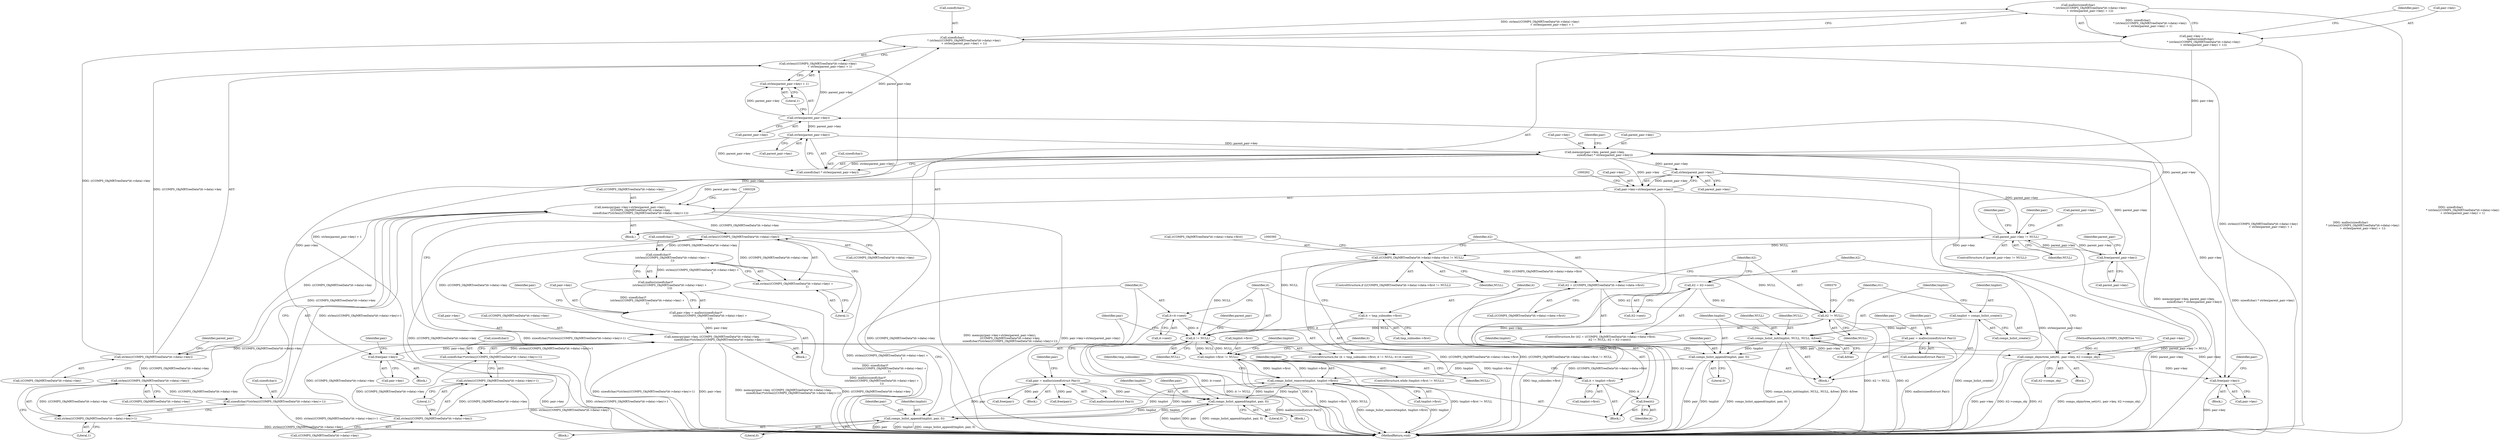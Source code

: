 digraph "0_libcomps_e3a5d056633677959ad924a51758876d415e7046_0@API" {
"1000218" [label="(Call,malloc(sizeof(char)\n                           * (strlen(((COMPS_ObjMRTreeData*)it->data)->key)\n                           + strlen(parent_pair->key) + 1)))"];
"1000219" [label="(Call,sizeof(char)\n                           * (strlen(((COMPS_ObjMRTreeData*)it->data)->key)\n                           + strlen(parent_pair->key) + 1))"];
"1000223" [label="(Call,strlen(((COMPS_ObjMRTreeData*)it->data)->key))"];
"1000251" [label="(Call,memcpy(pair->key+strlen(parent_pair->key),\n                       ((COMPS_ObjMRTreeData*)it->data)->key,\n                       sizeof(char)*(strlen(((COMPS_ObjMRTreeData*)it->data)->key)+1)))"];
"1000237" [label="(Call,memcpy(pair->key, parent_pair->key,\n                       sizeof(char) * strlen(parent_pair->key)))"];
"1000214" [label="(Call,pair->key =\n                    malloc(sizeof(char)\n                           * (strlen(((COMPS_ObjMRTreeData*)it->data)->key)\n                           + strlen(parent_pair->key) + 1)))"];
"1000218" [label="(Call,malloc(sizeof(char)\n                           * (strlen(((COMPS_ObjMRTreeData*)it->data)->key)\n                           + strlen(parent_pair->key) + 1)))"];
"1000247" [label="(Call,strlen(parent_pair->key))"];
"1000232" [label="(Call,strlen(parent_pair->key))"];
"1000208" [label="(Call,parent_pair->key != NULL)"];
"1000414" [label="(Call,free(parent_pair->key))"];
"1000256" [label="(Call,strlen(parent_pair->key))"];
"1000182" [label="(Call,it != NULL)"];
"1000177" [label="(Call,it = tmp_subnodes->first)"];
"1000185" [label="(Call,it=it->next)"];
"1000349" [label="(Call,it2 != NULL)"];
"1000338" [label="(Call,it2 = ((COMPS_ObjMRTreeData*)it->data)->data->first)"];
"1000325" [label="(Call,((COMPS_ObjMRTreeData*)it->data)->data->first != NULL)"];
"1000352" [label="(Call,it2 = it2->next)"];
"1000142" [label="(Call,tmplist->first != NULL)"];
"1000153" [label="(Call,comps_hslist_remove(tmplist, tmplist->first))"];
"1000402" [label="(Call,comps_hslist_append(tmplist, pair, 0))"];
"1000377" [label="(Call,comps_hslist_append(tmplist, pair, 0))"];
"1000191" [label="(Call,pair = malloc(sizeof(struct Pair)))"];
"1000137" [label="(Call,comps_hslist_append(tmplist, pair, 0))"];
"1000131" [label="(Call,comps_hslist_init(tmplist, NULL, NULL, &free))"];
"1000128" [label="(Call,tmplist = comps_hslist_create())"];
"1000111" [label="(Call,pair = malloc(sizeof(struct Pair)))"];
"1000244" [label="(Call,sizeof(char) * strlen(parent_pair->key))"];
"1000271" [label="(Call,strlen(((COMPS_ObjMRTreeData*)it->data)->key))"];
"1000267" [label="(Call,sizeof(char)*(strlen(((COMPS_ObjMRTreeData*)it->data)->key)+1))"];
"1000300" [label="(Call,memcpy(pair->key, ((COMPS_ObjMRTreeData*)it->data)->key,\n                       sizeof(char)*(strlen(((COMPS_ObjMRTreeData*)it->data)->key)+1)))"];
"1000282" [label="(Call,pair->key = malloc(sizeof(char)*\n                                (strlen(((COMPS_ObjMRTreeData*)it->data)->key) +\n                                1)))"];
"1000286" [label="(Call,malloc(sizeof(char)*\n                                (strlen(((COMPS_ObjMRTreeData*)it->data)->key) +\n                                1)))"];
"1000287" [label="(Call,sizeof(char)*\n                                (strlen(((COMPS_ObjMRTreeData*)it->data)->key) +\n                                1))"];
"1000291" [label="(Call,strlen(((COMPS_ObjMRTreeData*)it->data)->key))"];
"1000315" [label="(Call,strlen(((COMPS_ObjMRTreeData*)it->data)->key))"];
"1000311" [label="(Call,sizeof(char)*(strlen(((COMPS_ObjMRTreeData*)it->data)->key)+1))"];
"1000222" [label="(Call,strlen(((COMPS_ObjMRTreeData*)it->data)->key)\n                           + strlen(parent_pair->key) + 1)"];
"1000270" [label="(Call,strlen(((COMPS_ObjMRTreeData*)it->data)->key)+1)"];
"1000358" [label="(Call,comps_objmrtree_set(rt1, pair->key, it2->comps_obj))"];
"1000383" [label="(Call,free(pair->key))"];
"1000408" [label="(Call,free(pair->key))"];
"1000290" [label="(Call,strlen(((COMPS_ObjMRTreeData*)it->data)->key) +\n                                1)"];
"1000314" [label="(Call,strlen(((COMPS_ObjMRTreeData*)it->data)->key)+1)"];
"1000252" [label="(Call,pair->key+strlen(parent_pair->key))"];
"1000231" [label="(Call,strlen(parent_pair->key) + 1)"];
"1000148" [label="(Call,it = tmplist->first)"];
"1000174" [label="(Call,free(it))"];
"1000251" [label="(Call,memcpy(pair->key+strlen(parent_pair->key),\n                       ((COMPS_ObjMRTreeData*)it->data)->key,\n                       sizeof(char)*(strlen(((COMPS_ObjMRTreeData*)it->data)->key)+1)))"];
"1000412" [label="(Call,free(pair))"];
"1000140" [label="(Literal,0)"];
"1000415" [label="(Call,parent_pair->key)"];
"1000403" [label="(Identifier,tmplist)"];
"1000147" [label="(Block,)"];
"1000139" [label="(Identifier,pair)"];
"1000142" [label="(Call,tmplist->first != NULL)"];
"1000408" [label="(Call,free(pair->key))"];
"1000213" [label="(Block,)"];
"1000260" [label="(Call,((COMPS_ObjMRTreeData*)it->data)->key)"];
"1000192" [label="(Identifier,pair)"];
"1000103" [label="(MethodParameterIn,COMPS_ObjMRTree *rt1)"];
"1000378" [label="(Identifier,tmplist)"];
"1000290" [label="(Call,strlen(((COMPS_ObjMRTreeData*)it->data)->key) +\n                                1)"];
"1000193" [label="(Call,malloc(sizeof(struct Pair)))"];
"1000174" [label="(Call,free(it))"];
"1000220" [label="(Call,sizeof(char))"];
"1000212" [label="(Identifier,NULL)"];
"1000340" [label="(Call,((COMPS_ObjMRTreeData*)it->data)->data->first)"];
"1000376" [label="(Block,)"];
"1000413" [label="(Identifier,pair)"];
"1000326" [label="(Call,((COMPS_ObjMRTreeData*)it->data)->data->first)"];
"1000224" [label="(Call,((COMPS_ObjMRTreeData*)it->data)->key)"];
"1000135" [label="(Call,&free)"];
"1000316" [label="(Call,((COMPS_ObjMRTreeData*)it->data)->key)"];
"1000186" [label="(Identifier,it)"];
"1000380" [label="(Literal,0)"];
"1000350" [label="(Identifier,it2)"];
"1000300" [label="(Call,memcpy(pair->key, ((COMPS_ObjMRTreeData*)it->data)->key,\n                       sizeof(char)*(strlen(((COMPS_ObjMRTreeData*)it->data)->key)+1)))"];
"1000182" [label="(Call,it != NULL)"];
"1000209" [label="(Call,parent_pair->key)"];
"1000208" [label="(Call,parent_pair->key != NULL)"];
"1000141" [label="(ControlStructure,while (tmplist->first != NULL))"];
"1000134" [label="(Identifier,NULL)"];
"1000105" [label="(Block,)"];
"1000244" [label="(Call,sizeof(char) * strlen(parent_pair->key))"];
"1000252" [label="(Call,pair->key+strlen(parent_pair->key))"];
"1000198" [label="(Identifier,pair)"];
"1000143" [label="(Call,tmplist->first)"];
"1000363" [label="(Call,it2->comps_obj)"];
"1000282" [label="(Call,pair->key = malloc(sizeof(char)*\n                                (strlen(((COMPS_ObjMRTreeData*)it->data)->key) +\n                                1)))"];
"1000129" [label="(Identifier,tmplist)"];
"1000291" [label="(Call,strlen(((COMPS_ObjMRTreeData*)it->data)->key))"];
"1000148" [label="(Call,it = tmplist->first)"];
"1000238" [label="(Call,pair->key)"];
"1000384" [label="(Call,pair->key)"];
"1000271" [label="(Call,strlen(((COMPS_ObjMRTreeData*)it->data)->key))"];
"1000231" [label="(Call,strlen(parent_pair->key) + 1)"];
"1000223" [label="(Call,strlen(((COMPS_ObjMRTreeData*)it->data)->key))"];
"1000405" [label="(Literal,0)"];
"1000215" [label="(Call,pair->key)"];
"1000338" [label="(Call,it2 = ((COMPS_ObjMRTreeData*)it->data)->data->first)"];
"1000325" [label="(Call,((COMPS_ObjMRTreeData*)it->data)->data->first != NULL)"];
"1000323" [label="(Literal,1)"];
"1000153" [label="(Call,comps_hslist_remove(tmplist, tmplist->first))"];
"1000422" [label="(Identifier,tmplist)"];
"1000149" [label="(Identifier,it)"];
"1000286" [label="(Call,malloc(sizeof(char)*\n                                (strlen(((COMPS_ObjMRTreeData*)it->data)->key) +\n                                1)))"];
"1000358" [label="(Call,comps_objmrtree_set(rt1, pair->key, it2->comps_obj))"];
"1000414" [label="(Call,free(parent_pair->key))"];
"1000222" [label="(Call,strlen(((COMPS_ObjMRTreeData*)it->data)->key)\n                           + strlen(parent_pair->key) + 1)"];
"1000185" [label="(Call,it=it->next)"];
"1000245" [label="(Call,sizeof(char))"];
"1000247" [label="(Call,strlen(parent_pair->key))"];
"1000253" [label="(Call,pair->key)"];
"1000131" [label="(Call,comps_hslist_init(tmplist, NULL, NULL, &free))"];
"1000191" [label="(Call,pair = malloc(sizeof(struct Pair)))"];
"1000219" [label="(Call,sizeof(char)\n                           * (strlen(((COMPS_ObjMRTreeData*)it->data)->key)\n                           + strlen(parent_pair->key) + 1))"];
"1000379" [label="(Identifier,pair)"];
"1000111" [label="(Call,pair = malloc(sizeof(struct Pair)))"];
"1000416" [label="(Identifier,parent_pair)"];
"1000388" [label="(Identifier,pair)"];
"1000383" [label="(Call,free(pair->key))"];
"1000137" [label="(Call,comps_hslist_append(tmplist, pair, 0))"];
"1000360" [label="(Call,pair->key)"];
"1000387" [label="(Call,free(pair))"];
"1000177" [label="(Call,it = tmp_subnodes->first)"];
"1000270" [label="(Call,strlen(((COMPS_ObjMRTreeData*)it->data)->key)+1)"];
"1000236" [label="(Literal,1)"];
"1000353" [label="(Identifier,it2)"];
"1000159" [label="(Identifier,tmp_subnodes)"];
"1000190" [label="(Block,)"];
"1000237" [label="(Call,memcpy(pair->key, parent_pair->key,\n                       sizeof(char) * strlen(parent_pair->key)))"];
"1000113" [label="(Call,malloc(sizeof(struct Pair)))"];
"1000112" [label="(Identifier,pair)"];
"1000382" [label="(Block,)"];
"1000187" [label="(Call,it->next)"];
"1000138" [label="(Identifier,tmplist)"];
"1000183" [label="(Identifier,it)"];
"1000283" [label="(Call,pair->key)"];
"1000146" [label="(Identifier,NULL)"];
"1000409" [label="(Call,pair->key)"];
"1000352" [label="(Call,it2 = it2->next)"];
"1000256" [label="(Call,strlen(parent_pair->key))"];
"1000132" [label="(Identifier,tmplist)"];
"1000118" [label="(Identifier,pair)"];
"1000351" [label="(Identifier,NULL)"];
"1000357" [label="(Block,)"];
"1000175" [label="(Identifier,it)"];
"1000335" [label="(Identifier,NULL)"];
"1000407" [label="(Block,)"];
"1000359" [label="(Identifier,rt1)"];
"1000234" [label="(Identifier,parent_pair)"];
"1000292" [label="(Call,((COMPS_ObjMRTreeData*)it->data)->key)"];
"1000178" [label="(Identifier,it)"];
"1000207" [label="(ControlStructure,if (parent_pair->key != NULL))"];
"1000287" [label="(Call,sizeof(char)*\n                                (strlen(((COMPS_ObjMRTreeData*)it->data)->key) +\n                                1))"];
"1000150" [label="(Call,tmplist->first)"];
"1000232" [label="(Call,strlen(parent_pair->key))"];
"1000401" [label="(Block,)"];
"1000184" [label="(Identifier,NULL)"];
"1000284" [label="(Identifier,pair)"];
"1000324" [label="(ControlStructure,if (((COMPS_ObjMRTreeData*)it->data)->data->first != NULL))"];
"1000133" [label="(Identifier,NULL)"];
"1000218" [label="(Call,malloc(sizeof(char)\n                           * (strlen(((COMPS_ObjMRTreeData*)it->data)->key)\n                           + strlen(parent_pair->key) + 1)))"];
"1000339" [label="(Identifier,it2)"];
"1000154" [label="(Identifier,tmplist)"];
"1000354" [label="(Call,it2->next)"];
"1000233" [label="(Call,parent_pair->key)"];
"1000267" [label="(Call,sizeof(char)*(strlen(((COMPS_ObjMRTreeData*)it->data)->key)+1))"];
"1000155" [label="(Call,tmplist->first)"];
"1000128" [label="(Call,tmplist = comps_hslist_create())"];
"1000216" [label="(Identifier,pair)"];
"1000311" [label="(Call,sizeof(char)*(strlen(((COMPS_ObjMRTreeData*)it->data)->key)+1))"];
"1000404" [label="(Identifier,pair)"];
"1000312" [label="(Call,sizeof(char))"];
"1000315" [label="(Call,strlen(((COMPS_ObjMRTreeData*)it->data)->key))"];
"1000179" [label="(Call,tmp_subnodes->first)"];
"1000279" [label="(Literal,1)"];
"1000130" [label="(Call,comps_hslist_create())"];
"1000302" [label="(Identifier,pair)"];
"1000288" [label="(Call,sizeof(char))"];
"1000144" [label="(Identifier,tmplist)"];
"1000419" [label="(Identifier,parent_pair)"];
"1000304" [label="(Call,((COMPS_ObjMRTreeData*)it->data)->key)"];
"1000268" [label="(Call,sizeof(char))"];
"1000176" [label="(ControlStructure,for (it = tmp_subnodes->first; it != NULL; it=it->next))"];
"1000257" [label="(Call,parent_pair->key)"];
"1000402" [label="(Call,comps_hslist_append(tmplist, pair, 0))"];
"1000272" [label="(Call,((COMPS_ObjMRTreeData*)it->data)->key)"];
"1000299" [label="(Literal,1)"];
"1000254" [label="(Identifier,pair)"];
"1000241" [label="(Call,parent_pair->key)"];
"1000281" [label="(Block,)"];
"1000423" [label="(MethodReturn,void)"];
"1000301" [label="(Call,pair->key)"];
"1000214" [label="(Call,pair->key =\n                    malloc(sizeof(char)\n                           * (strlen(((COMPS_ObjMRTreeData*)it->data)->key)\n                           + strlen(parent_pair->key) + 1)))"];
"1000239" [label="(Identifier,pair)"];
"1000349" [label="(Call,it2 != NULL)"];
"1000377" [label="(Call,comps_hslist_append(tmplist, pair, 0))"];
"1000314" [label="(Call,strlen(((COMPS_ObjMRTreeData*)it->data)->key)+1)"];
"1000337" [label="(ControlStructure,for (it2 = ((COMPS_ObjMRTreeData*)it->data)->data->first;\n                     it2 != NULL; it2 = it2->next))"];
"1000248" [label="(Call,parent_pair->key)"];
"1000218" -> "1000214"  [label="AST: "];
"1000218" -> "1000219"  [label="CFG: "];
"1000219" -> "1000218"  [label="AST: "];
"1000214" -> "1000218"  [label="CFG: "];
"1000218" -> "1000423"  [label="DDG: sizeof(char)\n                           * (strlen(((COMPS_ObjMRTreeData*)it->data)->key)\n                           + strlen(parent_pair->key) + 1)"];
"1000218" -> "1000214"  [label="DDG: sizeof(char)\n                           * (strlen(((COMPS_ObjMRTreeData*)it->data)->key)\n                           + strlen(parent_pair->key) + 1)"];
"1000219" -> "1000218"  [label="DDG: strlen(((COMPS_ObjMRTreeData*)it->data)->key)\n                           + strlen(parent_pair->key) + 1"];
"1000219" -> "1000222"  [label="CFG: "];
"1000220" -> "1000219"  [label="AST: "];
"1000222" -> "1000219"  [label="AST: "];
"1000219" -> "1000423"  [label="DDG: strlen(((COMPS_ObjMRTreeData*)it->data)->key)\n                           + strlen(parent_pair->key) + 1"];
"1000223" -> "1000219"  [label="DDG: ((COMPS_ObjMRTreeData*)it->data)->key"];
"1000232" -> "1000219"  [label="DDG: parent_pair->key"];
"1000223" -> "1000222"  [label="AST: "];
"1000223" -> "1000224"  [label="CFG: "];
"1000224" -> "1000223"  [label="AST: "];
"1000234" -> "1000223"  [label="CFG: "];
"1000223" -> "1000222"  [label="DDG: ((COMPS_ObjMRTreeData*)it->data)->key"];
"1000251" -> "1000223"  [label="DDG: ((COMPS_ObjMRTreeData*)it->data)->key"];
"1000300" -> "1000223"  [label="DDG: ((COMPS_ObjMRTreeData*)it->data)->key"];
"1000223" -> "1000271"  [label="DDG: ((COMPS_ObjMRTreeData*)it->data)->key"];
"1000251" -> "1000213"  [label="AST: "];
"1000251" -> "1000267"  [label="CFG: "];
"1000252" -> "1000251"  [label="AST: "];
"1000260" -> "1000251"  [label="AST: "];
"1000267" -> "1000251"  [label="AST: "];
"1000329" -> "1000251"  [label="CFG: "];
"1000251" -> "1000423"  [label="DDG: ((COMPS_ObjMRTreeData*)it->data)->key"];
"1000251" -> "1000423"  [label="DDG: memcpy(pair->key+strlen(parent_pair->key),\n                       ((COMPS_ObjMRTreeData*)it->data)->key,\n                       sizeof(char)*(strlen(((COMPS_ObjMRTreeData*)it->data)->key)+1))"];
"1000251" -> "1000423"  [label="DDG: pair->key+strlen(parent_pair->key)"];
"1000251" -> "1000423"  [label="DDG: sizeof(char)*(strlen(((COMPS_ObjMRTreeData*)it->data)->key)+1)"];
"1000237" -> "1000251"  [label="DDG: pair->key"];
"1000256" -> "1000251"  [label="DDG: parent_pair->key"];
"1000271" -> "1000251"  [label="DDG: ((COMPS_ObjMRTreeData*)it->data)->key"];
"1000267" -> "1000251"  [label="DDG: strlen(((COMPS_ObjMRTreeData*)it->data)->key)+1"];
"1000251" -> "1000291"  [label="DDG: ((COMPS_ObjMRTreeData*)it->data)->key"];
"1000237" -> "1000213"  [label="AST: "];
"1000237" -> "1000244"  [label="CFG: "];
"1000238" -> "1000237"  [label="AST: "];
"1000241" -> "1000237"  [label="AST: "];
"1000244" -> "1000237"  [label="AST: "];
"1000254" -> "1000237"  [label="CFG: "];
"1000237" -> "1000423"  [label="DDG: memcpy(pair->key, parent_pair->key,\n                       sizeof(char) * strlen(parent_pair->key))"];
"1000237" -> "1000423"  [label="DDG: sizeof(char) * strlen(parent_pair->key)"];
"1000214" -> "1000237"  [label="DDG: pair->key"];
"1000247" -> "1000237"  [label="DDG: parent_pair->key"];
"1000244" -> "1000237"  [label="DDG: strlen(parent_pair->key)"];
"1000237" -> "1000252"  [label="DDG: pair->key"];
"1000237" -> "1000256"  [label="DDG: parent_pair->key"];
"1000237" -> "1000358"  [label="DDG: pair->key"];
"1000237" -> "1000383"  [label="DDG: pair->key"];
"1000237" -> "1000408"  [label="DDG: pair->key"];
"1000214" -> "1000213"  [label="AST: "];
"1000215" -> "1000214"  [label="AST: "];
"1000239" -> "1000214"  [label="CFG: "];
"1000214" -> "1000423"  [label="DDG: malloc(sizeof(char)\n                           * (strlen(((COMPS_ObjMRTreeData*)it->data)->key)\n                           + strlen(parent_pair->key) + 1))"];
"1000247" -> "1000244"  [label="AST: "];
"1000247" -> "1000248"  [label="CFG: "];
"1000248" -> "1000247"  [label="AST: "];
"1000244" -> "1000247"  [label="CFG: "];
"1000247" -> "1000244"  [label="DDG: parent_pair->key"];
"1000232" -> "1000247"  [label="DDG: parent_pair->key"];
"1000232" -> "1000231"  [label="AST: "];
"1000232" -> "1000233"  [label="CFG: "];
"1000233" -> "1000232"  [label="AST: "];
"1000236" -> "1000232"  [label="CFG: "];
"1000232" -> "1000222"  [label="DDG: parent_pair->key"];
"1000232" -> "1000231"  [label="DDG: parent_pair->key"];
"1000208" -> "1000232"  [label="DDG: parent_pair->key"];
"1000208" -> "1000207"  [label="AST: "];
"1000208" -> "1000212"  [label="CFG: "];
"1000209" -> "1000208"  [label="AST: "];
"1000212" -> "1000208"  [label="AST: "];
"1000216" -> "1000208"  [label="CFG: "];
"1000284" -> "1000208"  [label="CFG: "];
"1000208" -> "1000423"  [label="DDG: parent_pair->key != NULL"];
"1000414" -> "1000208"  [label="DDG: parent_pair->key"];
"1000256" -> "1000208"  [label="DDG: parent_pair->key"];
"1000182" -> "1000208"  [label="DDG: NULL"];
"1000208" -> "1000325"  [label="DDG: NULL"];
"1000208" -> "1000414"  [label="DDG: parent_pair->key"];
"1000414" -> "1000147"  [label="AST: "];
"1000414" -> "1000415"  [label="CFG: "];
"1000415" -> "1000414"  [label="AST: "];
"1000419" -> "1000414"  [label="CFG: "];
"1000414" -> "1000423"  [label="DDG: parent_pair->key"];
"1000256" -> "1000414"  [label="DDG: parent_pair->key"];
"1000256" -> "1000252"  [label="AST: "];
"1000256" -> "1000257"  [label="CFG: "];
"1000257" -> "1000256"  [label="AST: "];
"1000252" -> "1000256"  [label="CFG: "];
"1000256" -> "1000252"  [label="DDG: parent_pair->key"];
"1000182" -> "1000176"  [label="AST: "];
"1000182" -> "1000184"  [label="CFG: "];
"1000183" -> "1000182"  [label="AST: "];
"1000184" -> "1000182"  [label="AST: "];
"1000192" -> "1000182"  [label="CFG: "];
"1000416" -> "1000182"  [label="CFG: "];
"1000182" -> "1000423"  [label="DDG: it != NULL"];
"1000182" -> "1000423"  [label="DDG: it"];
"1000182" -> "1000142"  [label="DDG: NULL"];
"1000177" -> "1000182"  [label="DDG: it"];
"1000185" -> "1000182"  [label="DDG: it"];
"1000349" -> "1000182"  [label="DDG: NULL"];
"1000142" -> "1000182"  [label="DDG: NULL"];
"1000325" -> "1000182"  [label="DDG: NULL"];
"1000177" -> "1000176"  [label="AST: "];
"1000177" -> "1000179"  [label="CFG: "];
"1000178" -> "1000177"  [label="AST: "];
"1000179" -> "1000177"  [label="AST: "];
"1000183" -> "1000177"  [label="CFG: "];
"1000177" -> "1000423"  [label="DDG: tmp_subnodes->first"];
"1000185" -> "1000176"  [label="AST: "];
"1000185" -> "1000187"  [label="CFG: "];
"1000186" -> "1000185"  [label="AST: "];
"1000187" -> "1000185"  [label="AST: "];
"1000183" -> "1000185"  [label="CFG: "];
"1000185" -> "1000423"  [label="DDG: it->next"];
"1000349" -> "1000337"  [label="AST: "];
"1000349" -> "1000351"  [label="CFG: "];
"1000350" -> "1000349"  [label="AST: "];
"1000351" -> "1000349"  [label="AST: "];
"1000359" -> "1000349"  [label="CFG: "];
"1000370" -> "1000349"  [label="CFG: "];
"1000349" -> "1000423"  [label="DDG: it2 != NULL"];
"1000349" -> "1000423"  [label="DDG: it2"];
"1000338" -> "1000349"  [label="DDG: it2"];
"1000352" -> "1000349"  [label="DDG: it2"];
"1000325" -> "1000349"  [label="DDG: NULL"];
"1000338" -> "1000337"  [label="AST: "];
"1000338" -> "1000340"  [label="CFG: "];
"1000339" -> "1000338"  [label="AST: "];
"1000340" -> "1000338"  [label="AST: "];
"1000350" -> "1000338"  [label="CFG: "];
"1000338" -> "1000423"  [label="DDG: ((COMPS_ObjMRTreeData*)it->data)->data->first"];
"1000325" -> "1000338"  [label="DDG: ((COMPS_ObjMRTreeData*)it->data)->data->first"];
"1000325" -> "1000324"  [label="AST: "];
"1000325" -> "1000335"  [label="CFG: "];
"1000326" -> "1000325"  [label="AST: "];
"1000335" -> "1000325"  [label="AST: "];
"1000339" -> "1000325"  [label="CFG: "];
"1000395" -> "1000325"  [label="CFG: "];
"1000325" -> "1000423"  [label="DDG: ((COMPS_ObjMRTreeData*)it->data)->data->first"];
"1000325" -> "1000423"  [label="DDG: ((COMPS_ObjMRTreeData*)it->data)->data->first != NULL"];
"1000352" -> "1000337"  [label="AST: "];
"1000352" -> "1000354"  [label="CFG: "];
"1000353" -> "1000352"  [label="AST: "];
"1000354" -> "1000352"  [label="AST: "];
"1000350" -> "1000352"  [label="CFG: "];
"1000352" -> "1000423"  [label="DDG: it2->next"];
"1000142" -> "1000141"  [label="AST: "];
"1000142" -> "1000146"  [label="CFG: "];
"1000143" -> "1000142"  [label="AST: "];
"1000146" -> "1000142"  [label="AST: "];
"1000149" -> "1000142"  [label="CFG: "];
"1000422" -> "1000142"  [label="CFG: "];
"1000142" -> "1000423"  [label="DDG: tmplist->first != NULL"];
"1000142" -> "1000423"  [label="DDG: tmplist->first"];
"1000142" -> "1000423"  [label="DDG: NULL"];
"1000153" -> "1000142"  [label="DDG: tmplist->first"];
"1000131" -> "1000142"  [label="DDG: NULL"];
"1000142" -> "1000148"  [label="DDG: tmplist->first"];
"1000142" -> "1000153"  [label="DDG: tmplist->first"];
"1000153" -> "1000147"  [label="AST: "];
"1000153" -> "1000155"  [label="CFG: "];
"1000154" -> "1000153"  [label="AST: "];
"1000155" -> "1000153"  [label="AST: "];
"1000159" -> "1000153"  [label="CFG: "];
"1000153" -> "1000423"  [label="DDG: tmplist"];
"1000153" -> "1000423"  [label="DDG: comps_hslist_remove(tmplist, tmplist->first)"];
"1000402" -> "1000153"  [label="DDG: tmplist"];
"1000377" -> "1000153"  [label="DDG: tmplist"];
"1000137" -> "1000153"  [label="DDG: tmplist"];
"1000153" -> "1000377"  [label="DDG: tmplist"];
"1000153" -> "1000402"  [label="DDG: tmplist"];
"1000402" -> "1000401"  [label="AST: "];
"1000402" -> "1000405"  [label="CFG: "];
"1000403" -> "1000402"  [label="AST: "];
"1000404" -> "1000402"  [label="AST: "];
"1000405" -> "1000402"  [label="AST: "];
"1000186" -> "1000402"  [label="CFG: "];
"1000402" -> "1000423"  [label="DDG: pair"];
"1000402" -> "1000423"  [label="DDG: comps_hslist_append(tmplist, pair, 0)"];
"1000402" -> "1000423"  [label="DDG: tmplist"];
"1000402" -> "1000377"  [label="DDG: tmplist"];
"1000377" -> "1000402"  [label="DDG: tmplist"];
"1000191" -> "1000402"  [label="DDG: pair"];
"1000377" -> "1000376"  [label="AST: "];
"1000377" -> "1000380"  [label="CFG: "];
"1000378" -> "1000377"  [label="AST: "];
"1000379" -> "1000377"  [label="AST: "];
"1000380" -> "1000377"  [label="AST: "];
"1000186" -> "1000377"  [label="CFG: "];
"1000377" -> "1000423"  [label="DDG: comps_hslist_append(tmplist, pair, 0)"];
"1000377" -> "1000423"  [label="DDG: pair"];
"1000377" -> "1000423"  [label="DDG: tmplist"];
"1000191" -> "1000377"  [label="DDG: pair"];
"1000191" -> "1000190"  [label="AST: "];
"1000191" -> "1000193"  [label="CFG: "];
"1000192" -> "1000191"  [label="AST: "];
"1000193" -> "1000191"  [label="AST: "];
"1000198" -> "1000191"  [label="CFG: "];
"1000191" -> "1000423"  [label="DDG: malloc(sizeof(struct Pair))"];
"1000191" -> "1000387"  [label="DDG: pair"];
"1000191" -> "1000412"  [label="DDG: pair"];
"1000137" -> "1000105"  [label="AST: "];
"1000137" -> "1000140"  [label="CFG: "];
"1000138" -> "1000137"  [label="AST: "];
"1000139" -> "1000137"  [label="AST: "];
"1000140" -> "1000137"  [label="AST: "];
"1000144" -> "1000137"  [label="CFG: "];
"1000137" -> "1000423"  [label="DDG: pair"];
"1000137" -> "1000423"  [label="DDG: tmplist"];
"1000137" -> "1000423"  [label="DDG: comps_hslist_append(tmplist, pair, 0)"];
"1000131" -> "1000137"  [label="DDG: tmplist"];
"1000111" -> "1000137"  [label="DDG: pair"];
"1000131" -> "1000105"  [label="AST: "];
"1000131" -> "1000135"  [label="CFG: "];
"1000132" -> "1000131"  [label="AST: "];
"1000133" -> "1000131"  [label="AST: "];
"1000134" -> "1000131"  [label="AST: "];
"1000135" -> "1000131"  [label="AST: "];
"1000138" -> "1000131"  [label="CFG: "];
"1000131" -> "1000423"  [label="DDG: &free"];
"1000131" -> "1000423"  [label="DDG: comps_hslist_init(tmplist, NULL, NULL, &free)"];
"1000128" -> "1000131"  [label="DDG: tmplist"];
"1000128" -> "1000105"  [label="AST: "];
"1000128" -> "1000130"  [label="CFG: "];
"1000129" -> "1000128"  [label="AST: "];
"1000130" -> "1000128"  [label="AST: "];
"1000132" -> "1000128"  [label="CFG: "];
"1000128" -> "1000423"  [label="DDG: comps_hslist_create()"];
"1000111" -> "1000105"  [label="AST: "];
"1000111" -> "1000113"  [label="CFG: "];
"1000112" -> "1000111"  [label="AST: "];
"1000113" -> "1000111"  [label="AST: "];
"1000118" -> "1000111"  [label="CFG: "];
"1000111" -> "1000423"  [label="DDG: malloc(sizeof(struct Pair))"];
"1000245" -> "1000244"  [label="AST: "];
"1000271" -> "1000270"  [label="AST: "];
"1000271" -> "1000272"  [label="CFG: "];
"1000272" -> "1000271"  [label="AST: "];
"1000279" -> "1000271"  [label="CFG: "];
"1000271" -> "1000267"  [label="DDG: ((COMPS_ObjMRTreeData*)it->data)->key"];
"1000271" -> "1000270"  [label="DDG: ((COMPS_ObjMRTreeData*)it->data)->key"];
"1000267" -> "1000270"  [label="CFG: "];
"1000268" -> "1000267"  [label="AST: "];
"1000270" -> "1000267"  [label="AST: "];
"1000267" -> "1000423"  [label="DDG: strlen(((COMPS_ObjMRTreeData*)it->data)->key)+1"];
"1000300" -> "1000281"  [label="AST: "];
"1000300" -> "1000311"  [label="CFG: "];
"1000301" -> "1000300"  [label="AST: "];
"1000304" -> "1000300"  [label="AST: "];
"1000311" -> "1000300"  [label="AST: "];
"1000329" -> "1000300"  [label="CFG: "];
"1000300" -> "1000423"  [label="DDG: ((COMPS_ObjMRTreeData*)it->data)->key"];
"1000300" -> "1000423"  [label="DDG: sizeof(char)*(strlen(((COMPS_ObjMRTreeData*)it->data)->key)+1)"];
"1000300" -> "1000423"  [label="DDG: pair->key"];
"1000300" -> "1000423"  [label="DDG: memcpy(pair->key, ((COMPS_ObjMRTreeData*)it->data)->key,\n                       sizeof(char)*(strlen(((COMPS_ObjMRTreeData*)it->data)->key)+1))"];
"1000300" -> "1000291"  [label="DDG: ((COMPS_ObjMRTreeData*)it->data)->key"];
"1000282" -> "1000300"  [label="DDG: pair->key"];
"1000315" -> "1000300"  [label="DDG: ((COMPS_ObjMRTreeData*)it->data)->key"];
"1000311" -> "1000300"  [label="DDG: strlen(((COMPS_ObjMRTreeData*)it->data)->key)+1"];
"1000300" -> "1000358"  [label="DDG: pair->key"];
"1000300" -> "1000383"  [label="DDG: pair->key"];
"1000300" -> "1000408"  [label="DDG: pair->key"];
"1000282" -> "1000281"  [label="AST: "];
"1000282" -> "1000286"  [label="CFG: "];
"1000283" -> "1000282"  [label="AST: "];
"1000286" -> "1000282"  [label="AST: "];
"1000302" -> "1000282"  [label="CFG: "];
"1000282" -> "1000423"  [label="DDG: malloc(sizeof(char)*\n                                (strlen(((COMPS_ObjMRTreeData*)it->data)->key) +\n                                1))"];
"1000286" -> "1000282"  [label="DDG: sizeof(char)*\n                                (strlen(((COMPS_ObjMRTreeData*)it->data)->key) +\n                                1)"];
"1000286" -> "1000287"  [label="CFG: "];
"1000287" -> "1000286"  [label="AST: "];
"1000286" -> "1000423"  [label="DDG: sizeof(char)*\n                                (strlen(((COMPS_ObjMRTreeData*)it->data)->key) +\n                                1)"];
"1000287" -> "1000286"  [label="DDG: strlen(((COMPS_ObjMRTreeData*)it->data)->key) +\n                                1"];
"1000287" -> "1000290"  [label="CFG: "];
"1000288" -> "1000287"  [label="AST: "];
"1000290" -> "1000287"  [label="AST: "];
"1000287" -> "1000423"  [label="DDG: strlen(((COMPS_ObjMRTreeData*)it->data)->key) +\n                                1"];
"1000291" -> "1000287"  [label="DDG: ((COMPS_ObjMRTreeData*)it->data)->key"];
"1000291" -> "1000290"  [label="AST: "];
"1000291" -> "1000292"  [label="CFG: "];
"1000292" -> "1000291"  [label="AST: "];
"1000299" -> "1000291"  [label="CFG: "];
"1000291" -> "1000290"  [label="DDG: ((COMPS_ObjMRTreeData*)it->data)->key"];
"1000291" -> "1000315"  [label="DDG: ((COMPS_ObjMRTreeData*)it->data)->key"];
"1000315" -> "1000314"  [label="AST: "];
"1000315" -> "1000316"  [label="CFG: "];
"1000316" -> "1000315"  [label="AST: "];
"1000323" -> "1000315"  [label="CFG: "];
"1000315" -> "1000311"  [label="DDG: ((COMPS_ObjMRTreeData*)it->data)->key"];
"1000315" -> "1000314"  [label="DDG: ((COMPS_ObjMRTreeData*)it->data)->key"];
"1000311" -> "1000314"  [label="CFG: "];
"1000312" -> "1000311"  [label="AST: "];
"1000314" -> "1000311"  [label="AST: "];
"1000311" -> "1000423"  [label="DDG: strlen(((COMPS_ObjMRTreeData*)it->data)->key)+1"];
"1000222" -> "1000231"  [label="CFG: "];
"1000231" -> "1000222"  [label="AST: "];
"1000222" -> "1000423"  [label="DDG: strlen(parent_pair->key) + 1"];
"1000270" -> "1000279"  [label="CFG: "];
"1000279" -> "1000270"  [label="AST: "];
"1000270" -> "1000423"  [label="DDG: strlen(((COMPS_ObjMRTreeData*)it->data)->key)"];
"1000358" -> "1000357"  [label="AST: "];
"1000358" -> "1000363"  [label="CFG: "];
"1000359" -> "1000358"  [label="AST: "];
"1000360" -> "1000358"  [label="AST: "];
"1000363" -> "1000358"  [label="AST: "];
"1000353" -> "1000358"  [label="CFG: "];
"1000358" -> "1000423"  [label="DDG: comps_objmrtree_set(rt1, pair->key, it2->comps_obj)"];
"1000358" -> "1000423"  [label="DDG: pair->key"];
"1000358" -> "1000423"  [label="DDG: it2->comps_obj"];
"1000358" -> "1000423"  [label="DDG: rt1"];
"1000103" -> "1000358"  [label="DDG: rt1"];
"1000358" -> "1000383"  [label="DDG: pair->key"];
"1000383" -> "1000382"  [label="AST: "];
"1000383" -> "1000384"  [label="CFG: "];
"1000384" -> "1000383"  [label="AST: "];
"1000388" -> "1000383"  [label="CFG: "];
"1000383" -> "1000423"  [label="DDG: pair->key"];
"1000408" -> "1000407"  [label="AST: "];
"1000408" -> "1000409"  [label="CFG: "];
"1000409" -> "1000408"  [label="AST: "];
"1000413" -> "1000408"  [label="CFG: "];
"1000408" -> "1000423"  [label="DDG: pair->key"];
"1000290" -> "1000299"  [label="CFG: "];
"1000299" -> "1000290"  [label="AST: "];
"1000314" -> "1000323"  [label="CFG: "];
"1000323" -> "1000314"  [label="AST: "];
"1000314" -> "1000423"  [label="DDG: strlen(((COMPS_ObjMRTreeData*)it->data)->key)"];
"1000253" -> "1000252"  [label="AST: "];
"1000262" -> "1000252"  [label="CFG: "];
"1000252" -> "1000423"  [label="DDG: pair->key"];
"1000252" -> "1000423"  [label="DDG: strlen(parent_pair->key)"];
"1000231" -> "1000236"  [label="CFG: "];
"1000236" -> "1000231"  [label="AST: "];
"1000148" -> "1000147"  [label="AST: "];
"1000148" -> "1000150"  [label="CFG: "];
"1000149" -> "1000148"  [label="AST: "];
"1000150" -> "1000148"  [label="AST: "];
"1000154" -> "1000148"  [label="CFG: "];
"1000148" -> "1000174"  [label="DDG: it"];
"1000174" -> "1000147"  [label="AST: "];
"1000174" -> "1000175"  [label="CFG: "];
"1000175" -> "1000174"  [label="AST: "];
"1000178" -> "1000174"  [label="CFG: "];
}
